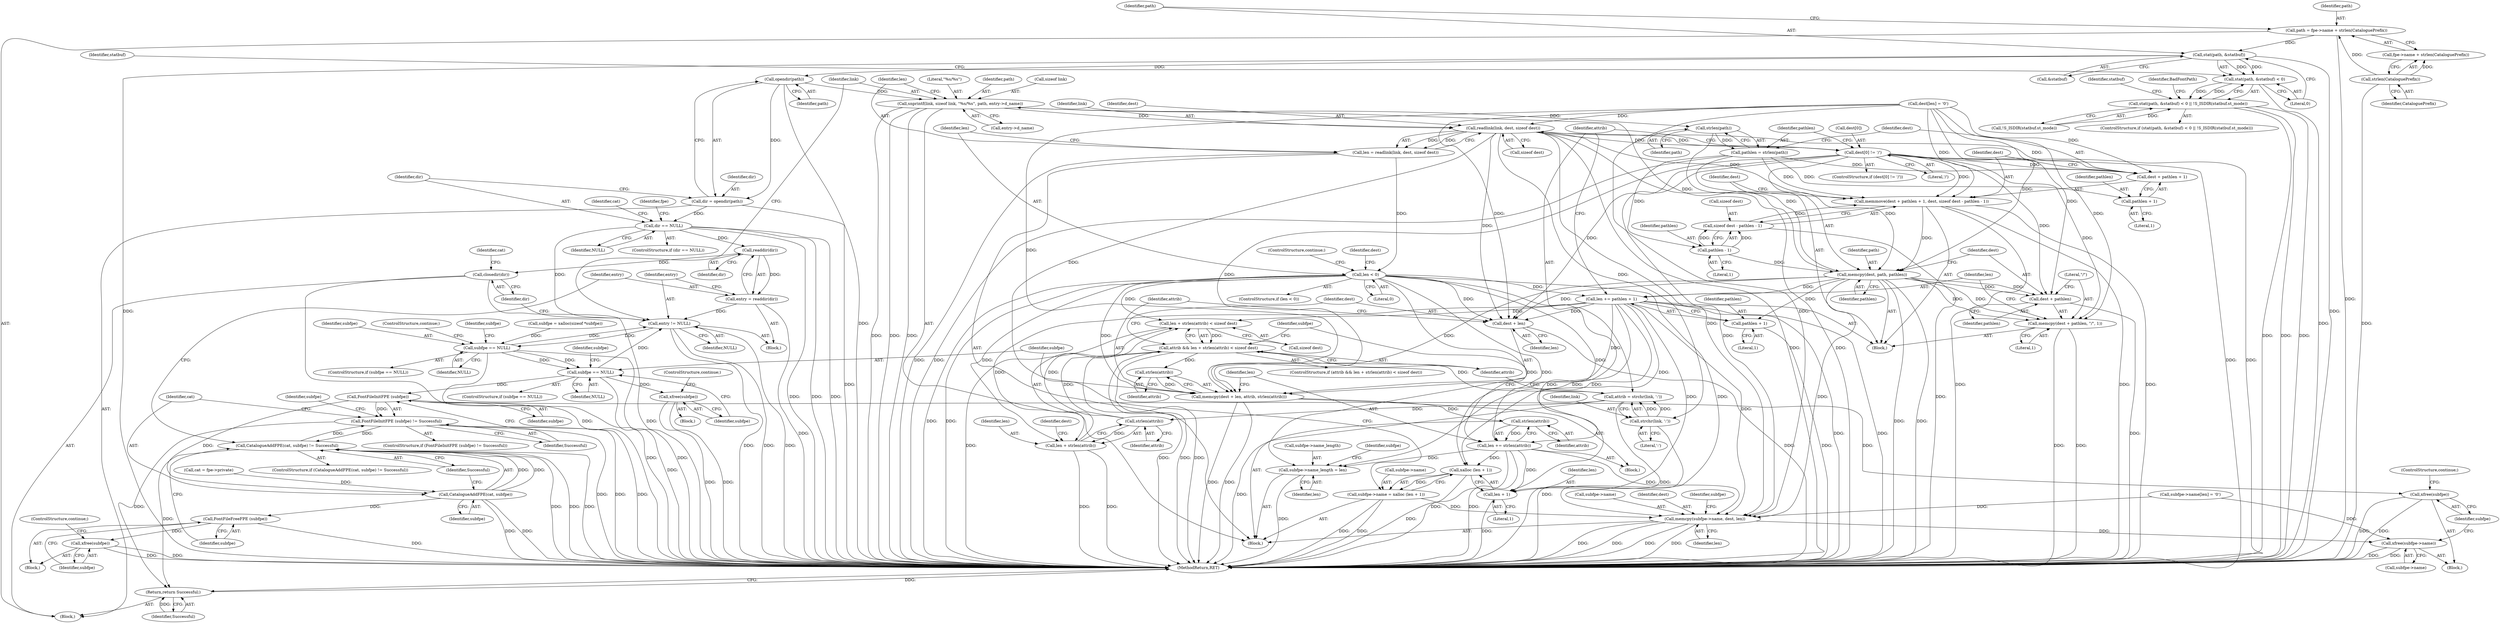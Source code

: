 digraph "1_libxfont_5bf703700ee4a5d6eae20da07cb7a29369667aef@integer" {
"1000121" [label="(Call,path = fpe->name + strlen(CataloguePrefix))"];
"1000127" [label="(Call,strlen(CataloguePrefix))"];
"1000132" [label="(Call,stat(path, &statbuf))"];
"1000131" [label="(Call,stat(path, &statbuf) < 0)"];
"1000130" [label="(Call,stat(path, &statbuf) < 0 || !S_ISDIR(statbuf.st_mode))"];
"1000156" [label="(Call,opendir(path))"];
"1000154" [label="(Call,dir = opendir(path))"];
"1000159" [label="(Call,dir == NULL)"];
"1000173" [label="(Call,readdir(dir))"];
"1000171" [label="(Call,entry = readdir(dir))"];
"1000175" [label="(Call,entry != NULL)"];
"1000278" [label="(Call,subfpe == NULL)"];
"1000303" [label="(Call,subfpe == NULL)"];
"1000307" [label="(Call,xfree(subfpe))"];
"1000330" [label="(Call,FontFileInitFPE (subfpe))"];
"1000329" [label="(Call,FontFileInitFPE (subfpe) != Successful)"];
"1000342" [label="(Call,CatalogueAddFPE(cat, subfpe) != Successful)"];
"1000376" [label="(Return,return Successful;)"];
"1000338" [label="(Call,xfree(subfpe))"];
"1000343" [label="(Call,CatalogueAddFPE(cat, subfpe))"];
"1000348" [label="(Call,FontFileFreeFPE (subfpe))"];
"1000350" [label="(Call,xfree(subfpe))"];
"1000353" [label="(Call,closedir(dir))"];
"1000179" [label="(Call,snprintf(link, sizeof link, \"%s/%s\", path, entry->d_name))"];
"1000190" [label="(Call,readlink(link, dest, sizeof dest))"];
"1000188" [label="(Call,len = readlink(link, dest, sizeof dest))"];
"1000196" [label="(Call,len < 0)"];
"1000239" [label="(Call,len += pathlen + 1)"];
"1000252" [label="(Call,len + strlen(attrib) < sizeof dest)"];
"1000250" [label="(Call,attrib && len + strlen(attrib) < sizeof dest)"];
"1000265" [label="(Call,strlen(attrib))"];
"1000260" [label="(Call,memcpy(dest + len, attrib, strlen(attrib)))"];
"1000269" [label="(Call,strlen(attrib))"];
"1000267" [label="(Call,len += strlen(attrib))"];
"1000289" [label="(Call,subfpe->name_length = len)"];
"1000298" [label="(Call,xalloc (len + 1))"];
"1000294" [label="(Call,subfpe->name = xalloc (len + 1))"];
"1000310" [label="(Call,memcpy(subfpe->name, dest, len))"];
"1000334" [label="(Call,xfree(subfpe->name))"];
"1000299" [label="(Call,len + 1)"];
"1000253" [label="(Call,len + strlen(attrib))"];
"1000261" [label="(Call,dest + len)"];
"1000206" [label="(Call,dest[0] != '/')"];
"1000216" [label="(Call,memmove(dest + pathlen + 1, dest, sizeof dest - pathlen - 1))"];
"1000229" [label="(Call,memcpy(dest, path, pathlen))"];
"1000233" [label="(Call,memcpy(dest + pathlen, \"/\", 1))"];
"1000234" [label="(Call,dest + pathlen)"];
"1000241" [label="(Call,pathlen + 1)"];
"1000217" [label="(Call,dest + pathlen + 1)"];
"1000246" [label="(Call,strchr(link, ':'))"];
"1000244" [label="(Call,attrib = strchr(link, ':'))"];
"1000255" [label="(Call,strlen(attrib))"];
"1000214" [label="(Call,strlen(path))"];
"1000212" [label="(Call,pathlen = strlen(path))"];
"1000219" [label="(Call,pathlen + 1)"];
"1000226" [label="(Call,pathlen - 1)"];
"1000223" [label="(Call,sizeof dest - pathlen - 1)"];
"1000242" [label="(Identifier,pathlen)"];
"1000243" [label="(Literal,1)"];
"1000128" [label="(Identifier,CataloguePrefix)"];
"1000349" [label="(Identifier,subfpe)"];
"1000315" [label="(Identifier,len)"];
"1000258" [label="(Identifier,dest)"];
"1000220" [label="(Identifier,pathlen)"];
"1000311" [label="(Call,subfpe->name)"];
"1000314" [label="(Identifier,dest)"];
"1000257" [label="(Call,sizeof dest)"];
"1000232" [label="(Identifier,pathlen)"];
"1000137" [label="(Call,!S_ISDIR(statbuf.st_mode))"];
"1000212" [label="(Call,pathlen = strlen(path))"];
"1000270" [label="(Identifier,attrib)"];
"1000301" [label="(Literal,1)"];
"1000277" [label="(ControlStructure,if (subfpe == NULL))"];
"1000213" [label="(Identifier,pathlen)"];
"1000210" [label="(Literal,'/')"];
"1000219" [label="(Call,pathlen + 1)"];
"1000156" [label="(Call,opendir(path))"];
"1000271" [label="(Call,subfpe = xalloc(sizeof *subfpe))"];
"1000290" [label="(Call,subfpe->name_length)"];
"1000346" [label="(Identifier,Successful)"];
"1000211" [label="(Block,)"];
"1000178" [label="(Block,)"];
"1000217" [label="(Call,dest + pathlen + 1)"];
"1000240" [label="(Identifier,len)"];
"1000344" [label="(Identifier,cat)"];
"1000265" [label="(Call,strlen(attrib))"];
"1000304" [label="(Identifier,subfpe)"];
"1000228" [label="(Literal,1)"];
"1000233" [label="(Call,memcpy(dest + pathlen, \"/\", 1))"];
"1000241" [label="(Call,pathlen + 1)"];
"1000195" [label="(ControlStructure,if (len < 0))"];
"1000154" [label="(Call,dir = opendir(path))"];
"1000179" [label="(Call,snprintf(link, sizeof link, \"%s/%s\", path, entry->d_name))"];
"1000306" [label="(Block,)"];
"1000176" [label="(Identifier,entry)"];
"1000132" [label="(Call,stat(path, &statbuf))"];
"1000170" [label="(Block,)"];
"1000234" [label="(Call,dest + pathlen)"];
"1000328" [label="(ControlStructure,if (FontFileInitFPE (subfpe) != Successful))"];
"1000352" [label="(ControlStructure,continue;)"];
"1000236" [label="(Identifier,pathlen)"];
"1000123" [label="(Call,fpe->name + strlen(CataloguePrefix))"];
"1000227" [label="(Identifier,pathlen)"];
"1000319" [label="(Identifier,subfpe)"];
"1000247" [label="(Identifier,link)"];
"1000334" [label="(Call,xfree(subfpe->name))"];
"1000335" [label="(Call,subfpe->name)"];
"1000177" [label="(Identifier,NULL)"];
"1000143" [label="(Identifier,BadFontPath)"];
"1000331" [label="(Identifier,subfpe)"];
"1000252" [label="(Call,len + strlen(attrib) < sizeof dest)"];
"1000256" [label="(Identifier,attrib)"];
"1000215" [label="(Identifier,path)"];
"1000206" [label="(Call,dest[0] != '/')"];
"1000205" [label="(ControlStructure,if (dest[0] != '/'))"];
"1000248" [label="(Literal,':')"];
"1000171" [label="(Call,entry = readdir(dir))"];
"1000189" [label="(Identifier,len)"];
"1000251" [label="(Identifier,attrib)"];
"1000340" [label="(ControlStructure,continue;)"];
"1000161" [label="(Identifier,NULL)"];
"1000164" [label="(Identifier,cat)"];
"1000136" [label="(Literal,0)"];
"1000309" [label="(ControlStructure,continue;)"];
"1000160" [label="(Identifier,dir)"];
"1000308" [label="(Identifier,subfpe)"];
"1000216" [label="(Call,memmove(dest + pathlen + 1, dest, sizeof dest - pathlen - 1))"];
"1000200" [label="(Call,dest[len] = '\0')"];
"1000264" [label="(Identifier,attrib)"];
"1000245" [label="(Identifier,attrib)"];
"1000341" [label="(ControlStructure,if (CatalogueAddFPE(cat, subfpe) != Successful))"];
"1000168" [label="(Identifier,fpe)"];
"1000244" [label="(Call,attrib = strchr(link, ':'))"];
"1000272" [label="(Identifier,subfpe)"];
"1000263" [label="(Identifier,len)"];
"1000226" [label="(Call,pathlen - 1)"];
"1000343" [label="(Call,CatalogueAddFPE(cat, subfpe))"];
"1000192" [label="(Identifier,dest)"];
"1000260" [label="(Call,memcpy(dest + len, attrib, strlen(attrib)))"];
"1000231" [label="(Identifier,path)"];
"1000378" [label="(MethodReturn,RET)"];
"1000310" [label="(Call,memcpy(subfpe->name, dest, len))"];
"1000351" [label="(Identifier,subfpe)"];
"1000296" [label="(Identifier,subfpe)"];
"1000279" [label="(Identifier,subfpe)"];
"1000348" [label="(Call,FontFileFreeFPE (subfpe))"];
"1000175" [label="(Call,entry != NULL)"];
"1000250" [label="(Call,attrib && len + strlen(attrib) < sizeof dest)"];
"1000224" [label="(Call,sizeof dest)"];
"1000330" [label="(Call,FontFileInitFPE (subfpe))"];
"1000345" [label="(Identifier,subfpe)"];
"1000122" [label="(Identifier,path)"];
"1000281" [label="(ControlStructure,continue;)"];
"1000294" [label="(Call,subfpe->name = xalloc (len + 1))"];
"1000130" [label="(Call,stat(path, &statbuf) < 0 || !S_ISDIR(statbuf.st_mode))"];
"1000249" [label="(ControlStructure,if (attrib && len + strlen(attrib) < sizeof dest))"];
"1000222" [label="(Identifier,dest)"];
"1000157" [label="(Identifier,path)"];
"1000155" [label="(Identifier,dir)"];
"1000104" [label="(Block,)"];
"1000303" [label="(Call,subfpe == NULL)"];
"1000305" [label="(Identifier,NULL)"];
"1000190" [label="(Call,readlink(link, dest, sizeof dest))"];
"1000147" [label="(Identifier,statbuf)"];
"1000354" [label="(Identifier,dir)"];
"1000289" [label="(Call,subfpe->name_length = len)"];
"1000299" [label="(Call,len + 1)"];
"1000376" [label="(Return,return Successful;)"];
"1000183" [label="(Literal,\"%s/%s\")"];
"1000230" [label="(Identifier,dest)"];
"1000300" [label="(Identifier,len)"];
"1000133" [label="(Identifier,path)"];
"1000131" [label="(Call,stat(path, &statbuf) < 0)"];
"1000127" [label="(Call,strlen(CataloguePrefix))"];
"1000106" [label="(Call,cat = fpe->private)"];
"1000347" [label="(Block,)"];
"1000329" [label="(Call,FontFileInitFPE (subfpe) != Successful)"];
"1000253" [label="(Call,len + strlen(attrib))"];
"1000338" [label="(Call,xfree(subfpe))"];
"1000269" [label="(Call,strlen(attrib))"];
"1000268" [label="(Identifier,len)"];
"1000134" [label="(Call,&statbuf)"];
"1000280" [label="(Identifier,NULL)"];
"1000174" [label="(Identifier,dir)"];
"1000336" [label="(Identifier,subfpe)"];
"1000259" [label="(Block,)"];
"1000158" [label="(ControlStructure,if (dir == NULL))"];
"1000262" [label="(Identifier,dest)"];
"1000121" [label="(Call,path = fpe->name + strlen(CataloguePrefix))"];
"1000342" [label="(Call,CatalogueAddFPE(cat, subfpe) != Successful)"];
"1000254" [label="(Identifier,len)"];
"1000278" [label="(Call,subfpe == NULL)"];
"1000197" [label="(Identifier,len)"];
"1000188" [label="(Call,len = readlink(link, dest, sizeof dest))"];
"1000307" [label="(Call,xfree(subfpe))"];
"1000198" [label="(Literal,0)"];
"1000196" [label="(Call,len < 0)"];
"1000316" [label="(Call,subfpe->name[len] = '\0')"];
"1000221" [label="(Literal,1)"];
"1000246" [label="(Call,strchr(link, ':'))"];
"1000267" [label="(Call,len += strlen(attrib))"];
"1000191" [label="(Identifier,link)"];
"1000223" [label="(Call,sizeof dest - pathlen - 1)"];
"1000332" [label="(Identifier,Successful)"];
"1000180" [label="(Identifier,link)"];
"1000284" [label="(Identifier,subfpe)"];
"1000295" [label="(Call,subfpe->name)"];
"1000140" [label="(Identifier,statbuf)"];
"1000184" [label="(Identifier,path)"];
"1000353" [label="(Call,closedir(dir))"];
"1000214" [label="(Call,strlen(path))"];
"1000298" [label="(Call,xalloc (len + 1))"];
"1000312" [label="(Identifier,subfpe)"];
"1000129" [label="(ControlStructure,if (stat(path, &statbuf) < 0 || !S_ISDIR(statbuf.st_mode)))"];
"1000237" [label="(Literal,\"/\")"];
"1000229" [label="(Call,memcpy(dest, path, pathlen))"];
"1000266" [label="(Identifier,attrib)"];
"1000207" [label="(Call,dest[0])"];
"1000159" [label="(Call,dir == NULL)"];
"1000377" [label="(Identifier,Successful)"];
"1000293" [label="(Identifier,len)"];
"1000255" [label="(Call,strlen(attrib))"];
"1000235" [label="(Identifier,dest)"];
"1000202" [label="(Identifier,dest)"];
"1000350" [label="(Call,xfree(subfpe))"];
"1000238" [label="(Literal,1)"];
"1000261" [label="(Call,dest + len)"];
"1000357" [label="(Identifier,cat)"];
"1000173" [label="(Call,readdir(dir))"];
"1000333" [label="(Block,)"];
"1000218" [label="(Identifier,dest)"];
"1000339" [label="(Identifier,subfpe)"];
"1000172" [label="(Identifier,entry)"];
"1000185" [label="(Call,entry->d_name)"];
"1000199" [label="(ControlStructure,continue;)"];
"1000193" [label="(Call,sizeof dest)"];
"1000302" [label="(ControlStructure,if (subfpe == NULL))"];
"1000239" [label="(Call,len += pathlen + 1)"];
"1000181" [label="(Call,sizeof link)"];
"1000121" -> "1000104"  [label="AST: "];
"1000121" -> "1000123"  [label="CFG: "];
"1000122" -> "1000121"  [label="AST: "];
"1000123" -> "1000121"  [label="AST: "];
"1000133" -> "1000121"  [label="CFG: "];
"1000121" -> "1000378"  [label="DDG: "];
"1000127" -> "1000121"  [label="DDG: "];
"1000121" -> "1000132"  [label="DDG: "];
"1000127" -> "1000123"  [label="AST: "];
"1000127" -> "1000128"  [label="CFG: "];
"1000128" -> "1000127"  [label="AST: "];
"1000123" -> "1000127"  [label="CFG: "];
"1000127" -> "1000378"  [label="DDG: "];
"1000127" -> "1000123"  [label="DDG: "];
"1000132" -> "1000131"  [label="AST: "];
"1000132" -> "1000134"  [label="CFG: "];
"1000133" -> "1000132"  [label="AST: "];
"1000134" -> "1000132"  [label="AST: "];
"1000136" -> "1000132"  [label="CFG: "];
"1000132" -> "1000378"  [label="DDG: "];
"1000132" -> "1000378"  [label="DDG: "];
"1000132" -> "1000131"  [label="DDG: "];
"1000132" -> "1000131"  [label="DDG: "];
"1000132" -> "1000156"  [label="DDG: "];
"1000131" -> "1000130"  [label="AST: "];
"1000131" -> "1000136"  [label="CFG: "];
"1000136" -> "1000131"  [label="AST: "];
"1000140" -> "1000131"  [label="CFG: "];
"1000130" -> "1000131"  [label="CFG: "];
"1000131" -> "1000378"  [label="DDG: "];
"1000131" -> "1000130"  [label="DDG: "];
"1000131" -> "1000130"  [label="DDG: "];
"1000130" -> "1000129"  [label="AST: "];
"1000130" -> "1000137"  [label="CFG: "];
"1000137" -> "1000130"  [label="AST: "];
"1000143" -> "1000130"  [label="CFG: "];
"1000147" -> "1000130"  [label="CFG: "];
"1000130" -> "1000378"  [label="DDG: "];
"1000130" -> "1000378"  [label="DDG: "];
"1000130" -> "1000378"  [label="DDG: "];
"1000137" -> "1000130"  [label="DDG: "];
"1000156" -> "1000154"  [label="AST: "];
"1000156" -> "1000157"  [label="CFG: "];
"1000157" -> "1000156"  [label="AST: "];
"1000154" -> "1000156"  [label="CFG: "];
"1000156" -> "1000378"  [label="DDG: "];
"1000156" -> "1000154"  [label="DDG: "];
"1000156" -> "1000179"  [label="DDG: "];
"1000154" -> "1000104"  [label="AST: "];
"1000155" -> "1000154"  [label="AST: "];
"1000160" -> "1000154"  [label="CFG: "];
"1000154" -> "1000378"  [label="DDG: "];
"1000154" -> "1000159"  [label="DDG: "];
"1000159" -> "1000158"  [label="AST: "];
"1000159" -> "1000161"  [label="CFG: "];
"1000160" -> "1000159"  [label="AST: "];
"1000161" -> "1000159"  [label="AST: "];
"1000164" -> "1000159"  [label="CFG: "];
"1000168" -> "1000159"  [label="CFG: "];
"1000159" -> "1000378"  [label="DDG: "];
"1000159" -> "1000378"  [label="DDG: "];
"1000159" -> "1000378"  [label="DDG: "];
"1000159" -> "1000173"  [label="DDG: "];
"1000159" -> "1000175"  [label="DDG: "];
"1000173" -> "1000171"  [label="AST: "];
"1000173" -> "1000174"  [label="CFG: "];
"1000174" -> "1000173"  [label="AST: "];
"1000171" -> "1000173"  [label="CFG: "];
"1000173" -> "1000171"  [label="DDG: "];
"1000173" -> "1000353"  [label="DDG: "];
"1000171" -> "1000170"  [label="AST: "];
"1000172" -> "1000171"  [label="AST: "];
"1000176" -> "1000171"  [label="CFG: "];
"1000171" -> "1000378"  [label="DDG: "];
"1000171" -> "1000175"  [label="DDG: "];
"1000175" -> "1000170"  [label="AST: "];
"1000175" -> "1000177"  [label="CFG: "];
"1000176" -> "1000175"  [label="AST: "];
"1000177" -> "1000175"  [label="AST: "];
"1000180" -> "1000175"  [label="CFG: "];
"1000354" -> "1000175"  [label="CFG: "];
"1000175" -> "1000378"  [label="DDG: "];
"1000175" -> "1000378"  [label="DDG: "];
"1000175" -> "1000378"  [label="DDG: "];
"1000278" -> "1000175"  [label="DDG: "];
"1000303" -> "1000175"  [label="DDG: "];
"1000175" -> "1000278"  [label="DDG: "];
"1000278" -> "1000277"  [label="AST: "];
"1000278" -> "1000280"  [label="CFG: "];
"1000279" -> "1000278"  [label="AST: "];
"1000280" -> "1000278"  [label="AST: "];
"1000281" -> "1000278"  [label="CFG: "];
"1000284" -> "1000278"  [label="CFG: "];
"1000278" -> "1000378"  [label="DDG: "];
"1000278" -> "1000378"  [label="DDG: "];
"1000271" -> "1000278"  [label="DDG: "];
"1000278" -> "1000303"  [label="DDG: "];
"1000278" -> "1000303"  [label="DDG: "];
"1000303" -> "1000302"  [label="AST: "];
"1000303" -> "1000305"  [label="CFG: "];
"1000304" -> "1000303"  [label="AST: "];
"1000305" -> "1000303"  [label="AST: "];
"1000308" -> "1000303"  [label="CFG: "];
"1000312" -> "1000303"  [label="CFG: "];
"1000303" -> "1000378"  [label="DDG: "];
"1000303" -> "1000307"  [label="DDG: "];
"1000303" -> "1000330"  [label="DDG: "];
"1000307" -> "1000306"  [label="AST: "];
"1000307" -> "1000308"  [label="CFG: "];
"1000308" -> "1000307"  [label="AST: "];
"1000309" -> "1000307"  [label="CFG: "];
"1000307" -> "1000378"  [label="DDG: "];
"1000307" -> "1000378"  [label="DDG: "];
"1000330" -> "1000329"  [label="AST: "];
"1000330" -> "1000331"  [label="CFG: "];
"1000331" -> "1000330"  [label="AST: "];
"1000332" -> "1000330"  [label="CFG: "];
"1000330" -> "1000329"  [label="DDG: "];
"1000330" -> "1000338"  [label="DDG: "];
"1000330" -> "1000343"  [label="DDG: "];
"1000329" -> "1000328"  [label="AST: "];
"1000329" -> "1000332"  [label="CFG: "];
"1000332" -> "1000329"  [label="AST: "];
"1000336" -> "1000329"  [label="CFG: "];
"1000344" -> "1000329"  [label="CFG: "];
"1000329" -> "1000378"  [label="DDG: "];
"1000329" -> "1000378"  [label="DDG: "];
"1000329" -> "1000378"  [label="DDG: "];
"1000342" -> "1000329"  [label="DDG: "];
"1000329" -> "1000342"  [label="DDG: "];
"1000329" -> "1000376"  [label="DDG: "];
"1000342" -> "1000341"  [label="AST: "];
"1000342" -> "1000346"  [label="CFG: "];
"1000343" -> "1000342"  [label="AST: "];
"1000346" -> "1000342"  [label="AST: "];
"1000172" -> "1000342"  [label="CFG: "];
"1000349" -> "1000342"  [label="CFG: "];
"1000342" -> "1000378"  [label="DDG: "];
"1000342" -> "1000378"  [label="DDG: "];
"1000342" -> "1000378"  [label="DDG: "];
"1000343" -> "1000342"  [label="DDG: "];
"1000343" -> "1000342"  [label="DDG: "];
"1000342" -> "1000376"  [label="DDG: "];
"1000376" -> "1000104"  [label="AST: "];
"1000376" -> "1000377"  [label="CFG: "];
"1000377" -> "1000376"  [label="AST: "];
"1000378" -> "1000376"  [label="CFG: "];
"1000376" -> "1000378"  [label="DDG: "];
"1000377" -> "1000376"  [label="DDG: "];
"1000338" -> "1000333"  [label="AST: "];
"1000338" -> "1000339"  [label="CFG: "];
"1000339" -> "1000338"  [label="AST: "];
"1000340" -> "1000338"  [label="CFG: "];
"1000338" -> "1000378"  [label="DDG: "];
"1000338" -> "1000378"  [label="DDG: "];
"1000343" -> "1000345"  [label="CFG: "];
"1000344" -> "1000343"  [label="AST: "];
"1000345" -> "1000343"  [label="AST: "];
"1000346" -> "1000343"  [label="CFG: "];
"1000343" -> "1000378"  [label="DDG: "];
"1000343" -> "1000378"  [label="DDG: "];
"1000106" -> "1000343"  [label="DDG: "];
"1000343" -> "1000348"  [label="DDG: "];
"1000348" -> "1000347"  [label="AST: "];
"1000348" -> "1000349"  [label="CFG: "];
"1000349" -> "1000348"  [label="AST: "];
"1000351" -> "1000348"  [label="CFG: "];
"1000348" -> "1000378"  [label="DDG: "];
"1000348" -> "1000350"  [label="DDG: "];
"1000350" -> "1000347"  [label="AST: "];
"1000350" -> "1000351"  [label="CFG: "];
"1000351" -> "1000350"  [label="AST: "];
"1000352" -> "1000350"  [label="CFG: "];
"1000350" -> "1000378"  [label="DDG: "];
"1000350" -> "1000378"  [label="DDG: "];
"1000353" -> "1000104"  [label="AST: "];
"1000353" -> "1000354"  [label="CFG: "];
"1000354" -> "1000353"  [label="AST: "];
"1000357" -> "1000353"  [label="CFG: "];
"1000353" -> "1000378"  [label="DDG: "];
"1000353" -> "1000378"  [label="DDG: "];
"1000179" -> "1000178"  [label="AST: "];
"1000179" -> "1000185"  [label="CFG: "];
"1000180" -> "1000179"  [label="AST: "];
"1000181" -> "1000179"  [label="AST: "];
"1000183" -> "1000179"  [label="AST: "];
"1000184" -> "1000179"  [label="AST: "];
"1000185" -> "1000179"  [label="AST: "];
"1000189" -> "1000179"  [label="CFG: "];
"1000179" -> "1000378"  [label="DDG: "];
"1000179" -> "1000378"  [label="DDG: "];
"1000179" -> "1000378"  [label="DDG: "];
"1000229" -> "1000179"  [label="DDG: "];
"1000179" -> "1000190"  [label="DDG: "];
"1000179" -> "1000214"  [label="DDG: "];
"1000190" -> "1000188"  [label="AST: "];
"1000190" -> "1000193"  [label="CFG: "];
"1000191" -> "1000190"  [label="AST: "];
"1000192" -> "1000190"  [label="AST: "];
"1000193" -> "1000190"  [label="AST: "];
"1000188" -> "1000190"  [label="CFG: "];
"1000190" -> "1000378"  [label="DDG: "];
"1000190" -> "1000378"  [label="DDG: "];
"1000190" -> "1000188"  [label="DDG: "];
"1000190" -> "1000188"  [label="DDG: "];
"1000206" -> "1000190"  [label="DDG: "];
"1000200" -> "1000190"  [label="DDG: "];
"1000190" -> "1000206"  [label="DDG: "];
"1000190" -> "1000216"  [label="DDG: "];
"1000190" -> "1000217"  [label="DDG: "];
"1000190" -> "1000246"  [label="DDG: "];
"1000190" -> "1000260"  [label="DDG: "];
"1000190" -> "1000261"  [label="DDG: "];
"1000190" -> "1000310"  [label="DDG: "];
"1000188" -> "1000178"  [label="AST: "];
"1000189" -> "1000188"  [label="AST: "];
"1000197" -> "1000188"  [label="CFG: "];
"1000188" -> "1000378"  [label="DDG: "];
"1000188" -> "1000196"  [label="DDG: "];
"1000196" -> "1000195"  [label="AST: "];
"1000196" -> "1000198"  [label="CFG: "];
"1000197" -> "1000196"  [label="AST: "];
"1000198" -> "1000196"  [label="AST: "];
"1000199" -> "1000196"  [label="CFG: "];
"1000202" -> "1000196"  [label="CFG: "];
"1000196" -> "1000378"  [label="DDG: "];
"1000196" -> "1000378"  [label="DDG: "];
"1000196" -> "1000239"  [label="DDG: "];
"1000196" -> "1000252"  [label="DDG: "];
"1000196" -> "1000253"  [label="DDG: "];
"1000196" -> "1000260"  [label="DDG: "];
"1000196" -> "1000261"  [label="DDG: "];
"1000196" -> "1000267"  [label="DDG: "];
"1000196" -> "1000289"  [label="DDG: "];
"1000196" -> "1000298"  [label="DDG: "];
"1000196" -> "1000299"  [label="DDG: "];
"1000196" -> "1000310"  [label="DDG: "];
"1000239" -> "1000211"  [label="AST: "];
"1000239" -> "1000241"  [label="CFG: "];
"1000240" -> "1000239"  [label="AST: "];
"1000241" -> "1000239"  [label="AST: "];
"1000245" -> "1000239"  [label="CFG: "];
"1000239" -> "1000378"  [label="DDG: "];
"1000239" -> "1000378"  [label="DDG: "];
"1000229" -> "1000239"  [label="DDG: "];
"1000239" -> "1000252"  [label="DDG: "];
"1000239" -> "1000253"  [label="DDG: "];
"1000239" -> "1000260"  [label="DDG: "];
"1000239" -> "1000261"  [label="DDG: "];
"1000239" -> "1000267"  [label="DDG: "];
"1000239" -> "1000289"  [label="DDG: "];
"1000239" -> "1000298"  [label="DDG: "];
"1000239" -> "1000299"  [label="DDG: "];
"1000239" -> "1000310"  [label="DDG: "];
"1000252" -> "1000250"  [label="AST: "];
"1000252" -> "1000257"  [label="CFG: "];
"1000253" -> "1000252"  [label="AST: "];
"1000257" -> "1000252"  [label="AST: "];
"1000250" -> "1000252"  [label="CFG: "];
"1000252" -> "1000378"  [label="DDG: "];
"1000252" -> "1000250"  [label="DDG: "];
"1000255" -> "1000252"  [label="DDG: "];
"1000250" -> "1000249"  [label="AST: "];
"1000250" -> "1000251"  [label="CFG: "];
"1000251" -> "1000250"  [label="AST: "];
"1000262" -> "1000250"  [label="CFG: "];
"1000272" -> "1000250"  [label="CFG: "];
"1000250" -> "1000378"  [label="DDG: "];
"1000250" -> "1000378"  [label="DDG: "];
"1000250" -> "1000378"  [label="DDG: "];
"1000244" -> "1000250"  [label="DDG: "];
"1000255" -> "1000250"  [label="DDG: "];
"1000250" -> "1000265"  [label="DDG: "];
"1000265" -> "1000260"  [label="AST: "];
"1000265" -> "1000266"  [label="CFG: "];
"1000266" -> "1000265"  [label="AST: "];
"1000260" -> "1000265"  [label="CFG: "];
"1000265" -> "1000260"  [label="DDG: "];
"1000260" -> "1000259"  [label="AST: "];
"1000261" -> "1000260"  [label="AST: "];
"1000264" -> "1000260"  [label="AST: "];
"1000268" -> "1000260"  [label="CFG: "];
"1000260" -> "1000378"  [label="DDG: "];
"1000260" -> "1000378"  [label="DDG: "];
"1000200" -> "1000260"  [label="DDG: "];
"1000206" -> "1000260"  [label="DDG: "];
"1000229" -> "1000260"  [label="DDG: "];
"1000260" -> "1000269"  [label="DDG: "];
"1000269" -> "1000267"  [label="AST: "];
"1000269" -> "1000270"  [label="CFG: "];
"1000270" -> "1000269"  [label="AST: "];
"1000267" -> "1000269"  [label="CFG: "];
"1000269" -> "1000378"  [label="DDG: "];
"1000269" -> "1000267"  [label="DDG: "];
"1000267" -> "1000259"  [label="AST: "];
"1000268" -> "1000267"  [label="AST: "];
"1000272" -> "1000267"  [label="CFG: "];
"1000267" -> "1000378"  [label="DDG: "];
"1000267" -> "1000378"  [label="DDG: "];
"1000267" -> "1000289"  [label="DDG: "];
"1000267" -> "1000298"  [label="DDG: "];
"1000267" -> "1000299"  [label="DDG: "];
"1000267" -> "1000310"  [label="DDG: "];
"1000289" -> "1000178"  [label="AST: "];
"1000289" -> "1000293"  [label="CFG: "];
"1000290" -> "1000289"  [label="AST: "];
"1000293" -> "1000289"  [label="AST: "];
"1000296" -> "1000289"  [label="CFG: "];
"1000289" -> "1000378"  [label="DDG: "];
"1000298" -> "1000294"  [label="AST: "];
"1000298" -> "1000299"  [label="CFG: "];
"1000299" -> "1000298"  [label="AST: "];
"1000294" -> "1000298"  [label="CFG: "];
"1000298" -> "1000378"  [label="DDG: "];
"1000298" -> "1000294"  [label="DDG: "];
"1000294" -> "1000178"  [label="AST: "];
"1000295" -> "1000294"  [label="AST: "];
"1000304" -> "1000294"  [label="CFG: "];
"1000294" -> "1000378"  [label="DDG: "];
"1000294" -> "1000378"  [label="DDG: "];
"1000294" -> "1000310"  [label="DDG: "];
"1000310" -> "1000178"  [label="AST: "];
"1000310" -> "1000315"  [label="CFG: "];
"1000311" -> "1000310"  [label="AST: "];
"1000314" -> "1000310"  [label="AST: "];
"1000315" -> "1000310"  [label="AST: "];
"1000319" -> "1000310"  [label="CFG: "];
"1000310" -> "1000378"  [label="DDG: "];
"1000310" -> "1000378"  [label="DDG: "];
"1000310" -> "1000378"  [label="DDG: "];
"1000310" -> "1000378"  [label="DDG: "];
"1000316" -> "1000310"  [label="DDG: "];
"1000200" -> "1000310"  [label="DDG: "];
"1000206" -> "1000310"  [label="DDG: "];
"1000229" -> "1000310"  [label="DDG: "];
"1000310" -> "1000334"  [label="DDG: "];
"1000334" -> "1000333"  [label="AST: "];
"1000334" -> "1000335"  [label="CFG: "];
"1000335" -> "1000334"  [label="AST: "];
"1000339" -> "1000334"  [label="CFG: "];
"1000334" -> "1000378"  [label="DDG: "];
"1000334" -> "1000378"  [label="DDG: "];
"1000316" -> "1000334"  [label="DDG: "];
"1000299" -> "1000301"  [label="CFG: "];
"1000300" -> "1000299"  [label="AST: "];
"1000301" -> "1000299"  [label="AST: "];
"1000299" -> "1000378"  [label="DDG: "];
"1000253" -> "1000255"  [label="CFG: "];
"1000254" -> "1000253"  [label="AST: "];
"1000255" -> "1000253"  [label="AST: "];
"1000258" -> "1000253"  [label="CFG: "];
"1000253" -> "1000378"  [label="DDG: "];
"1000253" -> "1000378"  [label="DDG: "];
"1000255" -> "1000253"  [label="DDG: "];
"1000261" -> "1000263"  [label="CFG: "];
"1000262" -> "1000261"  [label="AST: "];
"1000263" -> "1000261"  [label="AST: "];
"1000264" -> "1000261"  [label="CFG: "];
"1000261" -> "1000378"  [label="DDG: "];
"1000200" -> "1000261"  [label="DDG: "];
"1000206" -> "1000261"  [label="DDG: "];
"1000229" -> "1000261"  [label="DDG: "];
"1000206" -> "1000205"  [label="AST: "];
"1000206" -> "1000210"  [label="CFG: "];
"1000207" -> "1000206"  [label="AST: "];
"1000210" -> "1000206"  [label="AST: "];
"1000213" -> "1000206"  [label="CFG: "];
"1000245" -> "1000206"  [label="CFG: "];
"1000206" -> "1000378"  [label="DDG: "];
"1000206" -> "1000378"  [label="DDG: "];
"1000206" -> "1000216"  [label="DDG: "];
"1000206" -> "1000217"  [label="DDG: "];
"1000206" -> "1000229"  [label="DDG: "];
"1000206" -> "1000233"  [label="DDG: "];
"1000206" -> "1000234"  [label="DDG: "];
"1000216" -> "1000211"  [label="AST: "];
"1000216" -> "1000223"  [label="CFG: "];
"1000217" -> "1000216"  [label="AST: "];
"1000222" -> "1000216"  [label="AST: "];
"1000223" -> "1000216"  [label="AST: "];
"1000230" -> "1000216"  [label="CFG: "];
"1000216" -> "1000378"  [label="DDG: "];
"1000216" -> "1000378"  [label="DDG: "];
"1000216" -> "1000378"  [label="DDG: "];
"1000200" -> "1000216"  [label="DDG: "];
"1000212" -> "1000216"  [label="DDG: "];
"1000223" -> "1000216"  [label="DDG: "];
"1000216" -> "1000229"  [label="DDG: "];
"1000229" -> "1000211"  [label="AST: "];
"1000229" -> "1000232"  [label="CFG: "];
"1000230" -> "1000229"  [label="AST: "];
"1000231" -> "1000229"  [label="AST: "];
"1000232" -> "1000229"  [label="AST: "];
"1000235" -> "1000229"  [label="CFG: "];
"1000229" -> "1000378"  [label="DDG: "];
"1000229" -> "1000378"  [label="DDG: "];
"1000200" -> "1000229"  [label="DDG: "];
"1000214" -> "1000229"  [label="DDG: "];
"1000226" -> "1000229"  [label="DDG: "];
"1000229" -> "1000233"  [label="DDG: "];
"1000229" -> "1000233"  [label="DDG: "];
"1000229" -> "1000234"  [label="DDG: "];
"1000229" -> "1000234"  [label="DDG: "];
"1000229" -> "1000241"  [label="DDG: "];
"1000233" -> "1000211"  [label="AST: "];
"1000233" -> "1000238"  [label="CFG: "];
"1000234" -> "1000233"  [label="AST: "];
"1000237" -> "1000233"  [label="AST: "];
"1000238" -> "1000233"  [label="AST: "];
"1000240" -> "1000233"  [label="CFG: "];
"1000233" -> "1000378"  [label="DDG: "];
"1000233" -> "1000378"  [label="DDG: "];
"1000200" -> "1000233"  [label="DDG: "];
"1000234" -> "1000236"  [label="CFG: "];
"1000235" -> "1000234"  [label="AST: "];
"1000236" -> "1000234"  [label="AST: "];
"1000237" -> "1000234"  [label="CFG: "];
"1000234" -> "1000378"  [label="DDG: "];
"1000200" -> "1000234"  [label="DDG: "];
"1000241" -> "1000243"  [label="CFG: "];
"1000242" -> "1000241"  [label="AST: "];
"1000243" -> "1000241"  [label="AST: "];
"1000241" -> "1000378"  [label="DDG: "];
"1000217" -> "1000219"  [label="CFG: "];
"1000218" -> "1000217"  [label="AST: "];
"1000219" -> "1000217"  [label="AST: "];
"1000222" -> "1000217"  [label="CFG: "];
"1000200" -> "1000217"  [label="DDG: "];
"1000212" -> "1000217"  [label="DDG: "];
"1000246" -> "1000244"  [label="AST: "];
"1000246" -> "1000248"  [label="CFG: "];
"1000247" -> "1000246"  [label="AST: "];
"1000248" -> "1000246"  [label="AST: "];
"1000244" -> "1000246"  [label="CFG: "];
"1000246" -> "1000378"  [label="DDG: "];
"1000246" -> "1000244"  [label="DDG: "];
"1000246" -> "1000244"  [label="DDG: "];
"1000244" -> "1000178"  [label="AST: "];
"1000245" -> "1000244"  [label="AST: "];
"1000251" -> "1000244"  [label="CFG: "];
"1000244" -> "1000378"  [label="DDG: "];
"1000244" -> "1000255"  [label="DDG: "];
"1000255" -> "1000256"  [label="CFG: "];
"1000256" -> "1000255"  [label="AST: "];
"1000214" -> "1000212"  [label="AST: "];
"1000214" -> "1000215"  [label="CFG: "];
"1000215" -> "1000214"  [label="AST: "];
"1000212" -> "1000214"  [label="CFG: "];
"1000214" -> "1000212"  [label="DDG: "];
"1000212" -> "1000211"  [label="AST: "];
"1000213" -> "1000212"  [label="AST: "];
"1000218" -> "1000212"  [label="CFG: "];
"1000212" -> "1000378"  [label="DDG: "];
"1000212" -> "1000219"  [label="DDG: "];
"1000212" -> "1000226"  [label="DDG: "];
"1000219" -> "1000221"  [label="CFG: "];
"1000220" -> "1000219"  [label="AST: "];
"1000221" -> "1000219"  [label="AST: "];
"1000226" -> "1000223"  [label="AST: "];
"1000226" -> "1000228"  [label="CFG: "];
"1000227" -> "1000226"  [label="AST: "];
"1000228" -> "1000226"  [label="AST: "];
"1000223" -> "1000226"  [label="CFG: "];
"1000226" -> "1000223"  [label="DDG: "];
"1000226" -> "1000223"  [label="DDG: "];
"1000224" -> "1000223"  [label="AST: "];
"1000223" -> "1000378"  [label="DDG: "];
}
